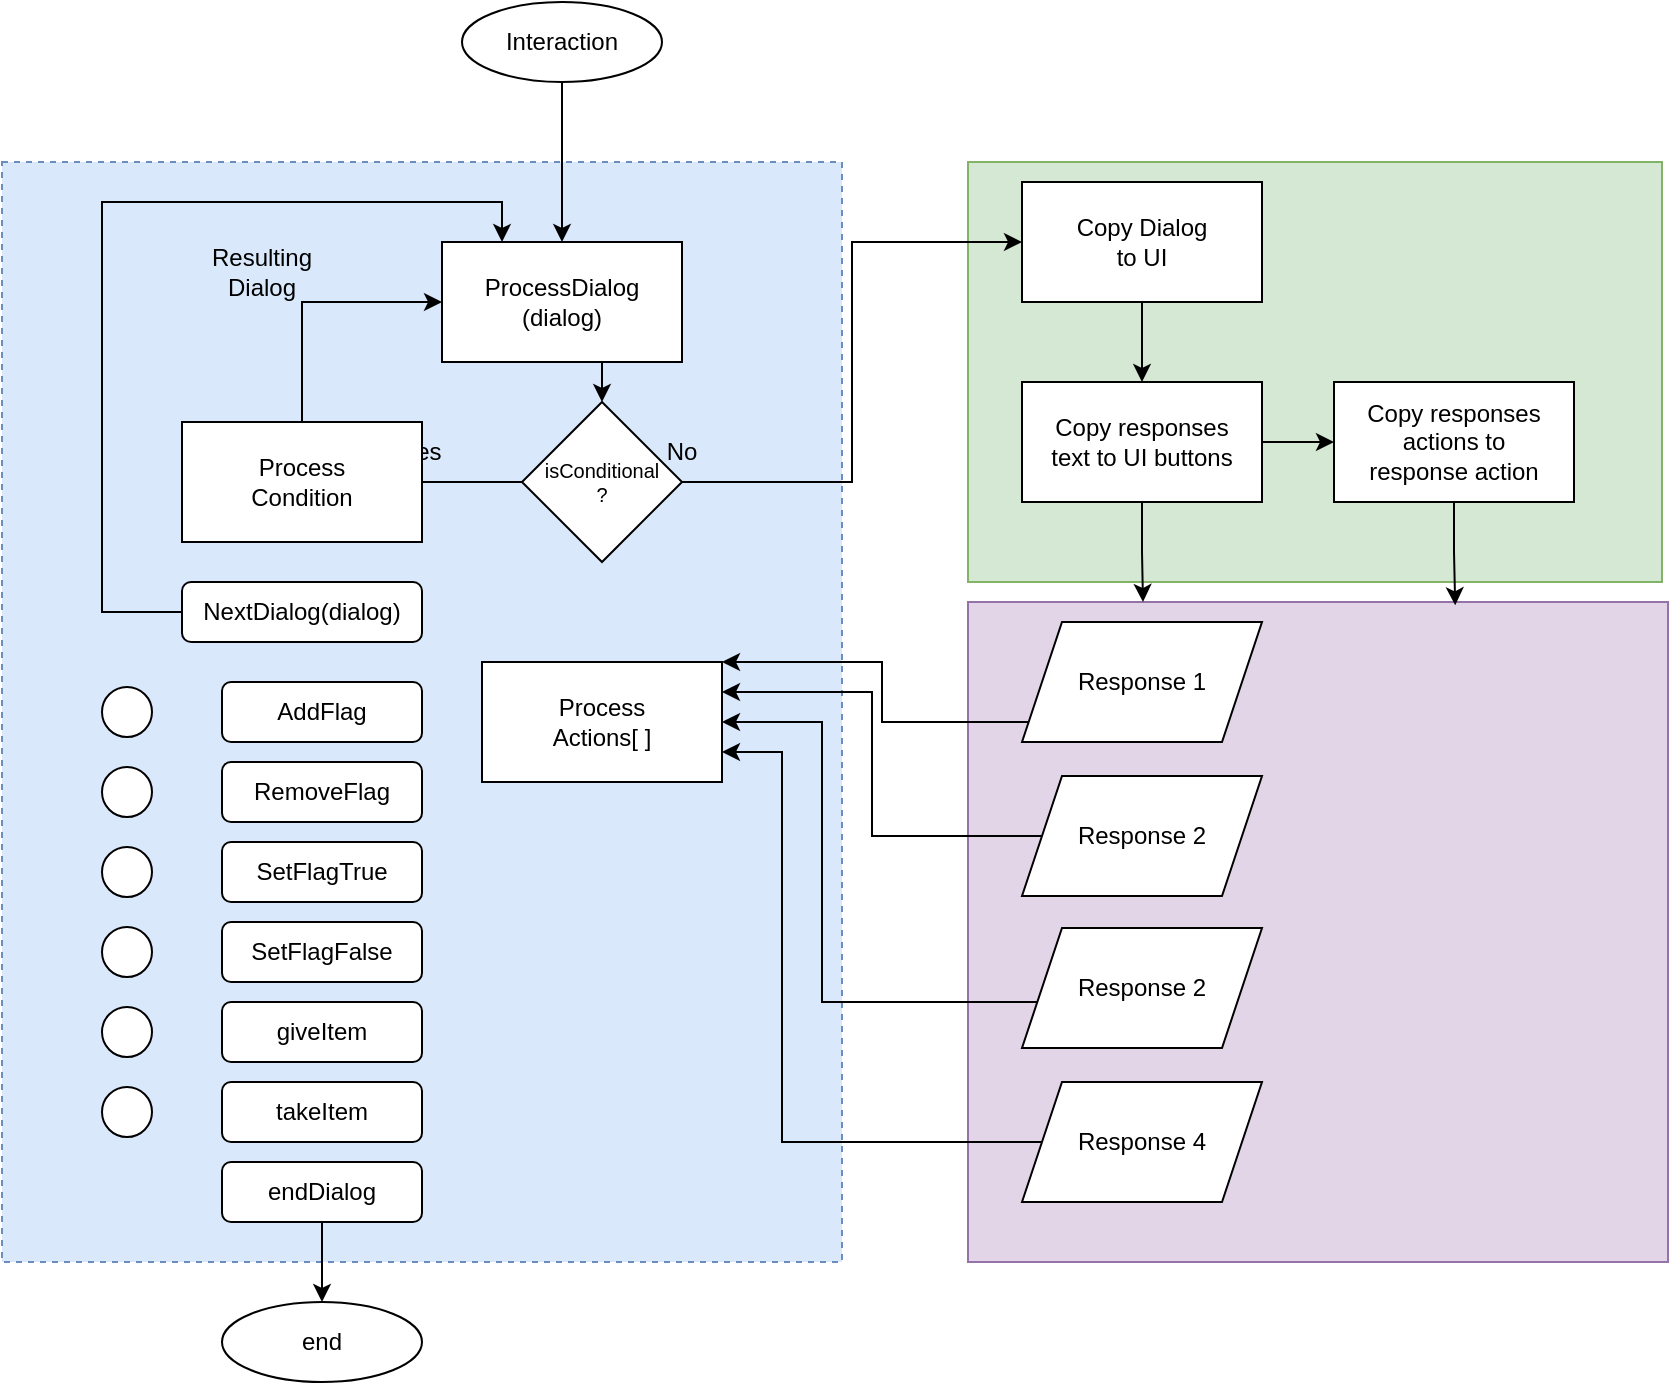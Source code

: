 <mxfile version="23.1.1" type="device">
  <diagram name="Page-1" id="edf60f1a-56cd-e834-aa8a-f176f3a09ee4">
    <mxGraphModel dx="1434" dy="746" grid="1" gridSize="10" guides="1" tooltips="1" connect="1" arrows="1" fold="1" page="1" pageScale="1" pageWidth="1100" pageHeight="850" background="none" math="0" shadow="0">
      <root>
        <mxCell id="0" />
        <mxCell id="1" parent="0" />
        <mxCell id="ZDEfIaSkDqP6nMyyf2R--41" value="" style="rounded=0;whiteSpace=wrap;html=1;fillColor=#d5e8d4;strokeColor=#82b366;" vertex="1" parent="1">
          <mxGeometry x="513" y="130" width="347" height="210" as="geometry" />
        </mxCell>
        <mxCell id="ZDEfIaSkDqP6nMyyf2R--36" value="" style="rounded=0;whiteSpace=wrap;html=1;fillColor=#e1d5e7;strokeColor=#9673a6;" vertex="1" parent="1">
          <mxGeometry x="513" y="350" width="350" height="330" as="geometry" />
        </mxCell>
        <mxCell id="ZDEfIaSkDqP6nMyyf2R--31" value="" style="rounded=0;whiteSpace=wrap;html=1;dashed=1;fillColor=#dae8fc;strokeColor=#6c8ebf;" vertex="1" parent="1">
          <mxGeometry x="30" y="130" width="420" height="550" as="geometry" />
        </mxCell>
        <mxCell id="ZDEfIaSkDqP6nMyyf2R--6" style="edgeStyle=orthogonalEdgeStyle;rounded=0;orthogonalLoop=1;jettySize=auto;html=1;exitX=0.5;exitY=1;exitDx=0;exitDy=0;entryX=0.5;entryY=0;entryDx=0;entryDy=0;" edge="1" parent="1" source="ZDEfIaSkDqP6nMyyf2R--1" target="ZDEfIaSkDqP6nMyyf2R--2">
          <mxGeometry relative="1" as="geometry" />
        </mxCell>
        <mxCell id="ZDEfIaSkDqP6nMyyf2R--1" value="ProcessDialog&lt;br&gt;(dialog)" style="rounded=0;whiteSpace=wrap;html=1;" vertex="1" parent="1">
          <mxGeometry x="250" y="170" width="120" height="60" as="geometry" />
        </mxCell>
        <mxCell id="ZDEfIaSkDqP6nMyyf2R--4" style="edgeStyle=orthogonalEdgeStyle;rounded=0;orthogonalLoop=1;jettySize=auto;html=1;exitX=1;exitY=0.5;exitDx=0;exitDy=0;entryX=0;entryY=0.5;entryDx=0;entryDy=0;" edge="1" parent="1" source="ZDEfIaSkDqP6nMyyf2R--2" target="ZDEfIaSkDqP6nMyyf2R--3">
          <mxGeometry relative="1" as="geometry" />
        </mxCell>
        <mxCell id="ZDEfIaSkDqP6nMyyf2R--8" value="" style="edgeStyle=orthogonalEdgeStyle;rounded=0;orthogonalLoop=1;jettySize=auto;html=1;" edge="1" parent="1" source="ZDEfIaSkDqP6nMyyf2R--2">
          <mxGeometry relative="1" as="geometry">
            <mxPoint x="190" y="290" as="targetPoint" />
          </mxGeometry>
        </mxCell>
        <mxCell id="ZDEfIaSkDqP6nMyyf2R--2" value="isConditional&lt;br style=&quot;font-size: 10px;&quot;&gt;?" style="rhombus;whiteSpace=wrap;html=1;fontSize=10;" vertex="1" parent="1">
          <mxGeometry x="290" y="250" width="80" height="80" as="geometry" />
        </mxCell>
        <mxCell id="ZDEfIaSkDqP6nMyyf2R--17" style="edgeStyle=orthogonalEdgeStyle;rounded=0;orthogonalLoop=1;jettySize=auto;html=1;exitX=0.5;exitY=1;exitDx=0;exitDy=0;entryX=0.5;entryY=0;entryDx=0;entryDy=0;" edge="1" parent="1" source="ZDEfIaSkDqP6nMyyf2R--3" target="ZDEfIaSkDqP6nMyyf2R--16">
          <mxGeometry relative="1" as="geometry" />
        </mxCell>
        <mxCell id="ZDEfIaSkDqP6nMyyf2R--3" value="Copy Dialog&lt;br&gt;to UI" style="rounded=0;whiteSpace=wrap;html=1;" vertex="1" parent="1">
          <mxGeometry x="540" y="140" width="120" height="60" as="geometry" />
        </mxCell>
        <mxCell id="ZDEfIaSkDqP6nMyyf2R--5" value="No" style="text;html=1;strokeColor=none;fillColor=none;align=center;verticalAlign=middle;whiteSpace=wrap;rounded=0;" vertex="1" parent="1">
          <mxGeometry x="340" y="260" width="60" height="30" as="geometry" />
        </mxCell>
        <mxCell id="ZDEfIaSkDqP6nMyyf2R--9" value="Yes" style="text;html=1;strokeColor=none;fillColor=none;align=center;verticalAlign=middle;whiteSpace=wrap;rounded=0;" vertex="1" parent="1">
          <mxGeometry x="210" y="260" width="60" height="30" as="geometry" />
        </mxCell>
        <mxCell id="ZDEfIaSkDqP6nMyyf2R--12" style="edgeStyle=orthogonalEdgeStyle;rounded=0;orthogonalLoop=1;jettySize=auto;html=1;exitX=0.5;exitY=0;exitDx=0;exitDy=0;entryX=0;entryY=0.5;entryDx=0;entryDy=0;" edge="1" parent="1" source="ZDEfIaSkDqP6nMyyf2R--11" target="ZDEfIaSkDqP6nMyyf2R--1">
          <mxGeometry relative="1" as="geometry" />
        </mxCell>
        <mxCell id="ZDEfIaSkDqP6nMyyf2R--11" value="Process&lt;br&gt;Condition" style="rounded=0;whiteSpace=wrap;html=1;" vertex="1" parent="1">
          <mxGeometry x="120" y="260" width="120" height="60" as="geometry" />
        </mxCell>
        <mxCell id="ZDEfIaSkDqP6nMyyf2R--13" value="Resulting Dialog" style="text;html=1;strokeColor=none;fillColor=none;align=center;verticalAlign=middle;whiteSpace=wrap;rounded=0;" vertex="1" parent="1">
          <mxGeometry x="130" y="170" width="60" height="30" as="geometry" />
        </mxCell>
        <mxCell id="ZDEfIaSkDqP6nMyyf2R--20" style="edgeStyle=orthogonalEdgeStyle;rounded=0;orthogonalLoop=1;jettySize=auto;html=1;" edge="1" parent="1" source="ZDEfIaSkDqP6nMyyf2R--14" target="ZDEfIaSkDqP6nMyyf2R--1">
          <mxGeometry relative="1" as="geometry" />
        </mxCell>
        <mxCell id="ZDEfIaSkDqP6nMyyf2R--14" value="Interaction" style="ellipse;whiteSpace=wrap;html=1;" vertex="1" parent="1">
          <mxGeometry x="260" y="50" width="100" height="40" as="geometry" />
        </mxCell>
        <mxCell id="ZDEfIaSkDqP6nMyyf2R--38" style="edgeStyle=orthogonalEdgeStyle;rounded=0;orthogonalLoop=1;jettySize=auto;html=1;entryX=0.25;entryY=0;entryDx=0;entryDy=0;" edge="1" parent="1" source="ZDEfIaSkDqP6nMyyf2R--16" target="ZDEfIaSkDqP6nMyyf2R--36">
          <mxGeometry relative="1" as="geometry" />
        </mxCell>
        <mxCell id="ZDEfIaSkDqP6nMyyf2R--40" style="edgeStyle=orthogonalEdgeStyle;rounded=0;orthogonalLoop=1;jettySize=auto;html=1;entryX=0;entryY=0.5;entryDx=0;entryDy=0;" edge="1" parent="1" source="ZDEfIaSkDqP6nMyyf2R--16" target="ZDEfIaSkDqP6nMyyf2R--37">
          <mxGeometry relative="1" as="geometry" />
        </mxCell>
        <mxCell id="ZDEfIaSkDqP6nMyyf2R--16" value="Copy responses&lt;br&gt;text to UI buttons" style="rounded=0;whiteSpace=wrap;html=1;" vertex="1" parent="1">
          <mxGeometry x="540" y="240" width="120" height="60" as="geometry" />
        </mxCell>
        <mxCell id="ZDEfIaSkDqP6nMyyf2R--23" style="edgeStyle=orthogonalEdgeStyle;rounded=0;orthogonalLoop=1;jettySize=auto;html=1;exitX=0;exitY=0.5;exitDx=0;exitDy=0;entryX=1;entryY=0;entryDx=0;entryDy=0;" edge="1" parent="1" source="ZDEfIaSkDqP6nMyyf2R--21" target="ZDEfIaSkDqP6nMyyf2R--22">
          <mxGeometry relative="1" as="geometry">
            <Array as="points">
              <mxPoint x="550" y="410" />
              <mxPoint x="470" y="410" />
              <mxPoint x="470" y="380" />
            </Array>
          </mxGeometry>
        </mxCell>
        <mxCell id="ZDEfIaSkDqP6nMyyf2R--21" value="Response 1" style="shape=parallelogram;perimeter=parallelogramPerimeter;whiteSpace=wrap;html=1;fixedSize=1;" vertex="1" parent="1">
          <mxGeometry x="540" y="360" width="120" height="60" as="geometry" />
        </mxCell>
        <mxCell id="ZDEfIaSkDqP6nMyyf2R--22" value="Process&lt;br&gt;Actions[ ]" style="rounded=0;whiteSpace=wrap;html=1;" vertex="1" parent="1">
          <mxGeometry x="270" y="380" width="120" height="60" as="geometry" />
        </mxCell>
        <mxCell id="ZDEfIaSkDqP6nMyyf2R--27" style="edgeStyle=orthogonalEdgeStyle;rounded=0;orthogonalLoop=1;jettySize=auto;html=1;entryX=1;entryY=0.25;entryDx=0;entryDy=0;" edge="1" parent="1" source="ZDEfIaSkDqP6nMyyf2R--24" target="ZDEfIaSkDqP6nMyyf2R--22">
          <mxGeometry relative="1" as="geometry" />
        </mxCell>
        <mxCell id="ZDEfIaSkDqP6nMyyf2R--24" value="Response 2" style="shape=parallelogram;perimeter=parallelogramPerimeter;whiteSpace=wrap;html=1;fixedSize=1;" vertex="1" parent="1">
          <mxGeometry x="540" y="437" width="120" height="60" as="geometry" />
        </mxCell>
        <mxCell id="ZDEfIaSkDqP6nMyyf2R--28" style="edgeStyle=orthogonalEdgeStyle;rounded=0;orthogonalLoop=1;jettySize=auto;html=1;entryX=1;entryY=0.5;entryDx=0;entryDy=0;" edge="1" parent="1" source="ZDEfIaSkDqP6nMyyf2R--25" target="ZDEfIaSkDqP6nMyyf2R--22">
          <mxGeometry relative="1" as="geometry">
            <Array as="points">
              <mxPoint x="440" y="550" />
              <mxPoint x="440" y="410" />
            </Array>
          </mxGeometry>
        </mxCell>
        <mxCell id="ZDEfIaSkDqP6nMyyf2R--25" value="Response 2" style="shape=parallelogram;perimeter=parallelogramPerimeter;whiteSpace=wrap;html=1;fixedSize=1;" vertex="1" parent="1">
          <mxGeometry x="540" y="513" width="120" height="60" as="geometry" />
        </mxCell>
        <mxCell id="ZDEfIaSkDqP6nMyyf2R--29" style="edgeStyle=orthogonalEdgeStyle;rounded=0;orthogonalLoop=1;jettySize=auto;html=1;entryX=1;entryY=0.75;entryDx=0;entryDy=0;" edge="1" parent="1" source="ZDEfIaSkDqP6nMyyf2R--26" target="ZDEfIaSkDqP6nMyyf2R--22">
          <mxGeometry relative="1" as="geometry">
            <Array as="points">
              <mxPoint x="420" y="620" />
              <mxPoint x="420" y="425" />
            </Array>
          </mxGeometry>
        </mxCell>
        <mxCell id="ZDEfIaSkDqP6nMyyf2R--26" value="Response 4" style="shape=parallelogram;perimeter=parallelogramPerimeter;whiteSpace=wrap;html=1;fixedSize=1;" vertex="1" parent="1">
          <mxGeometry x="540" y="590" width="120" height="60" as="geometry" />
        </mxCell>
        <mxCell id="ZDEfIaSkDqP6nMyyf2R--42" style="edgeStyle=orthogonalEdgeStyle;rounded=0;orthogonalLoop=1;jettySize=auto;html=1;entryX=0.25;entryY=0;entryDx=0;entryDy=0;" edge="1" parent="1" source="ZDEfIaSkDqP6nMyyf2R--32" target="ZDEfIaSkDqP6nMyyf2R--1">
          <mxGeometry relative="1" as="geometry">
            <Array as="points">
              <mxPoint x="80" y="355" />
              <mxPoint x="80" y="150" />
              <mxPoint x="280" y="150" />
            </Array>
          </mxGeometry>
        </mxCell>
        <mxCell id="ZDEfIaSkDqP6nMyyf2R--32" value="NextDialog(dialog)" style="rounded=1;whiteSpace=wrap;html=1;" vertex="1" parent="1">
          <mxGeometry x="120" y="340" width="120" height="30" as="geometry" />
        </mxCell>
        <mxCell id="ZDEfIaSkDqP6nMyyf2R--33" value="AddFlag" style="rounded=1;whiteSpace=wrap;html=1;" vertex="1" parent="1">
          <mxGeometry x="140" y="390" width="100" height="30" as="geometry" />
        </mxCell>
        <mxCell id="ZDEfIaSkDqP6nMyyf2R--34" value="RemoveFlag" style="rounded=1;whiteSpace=wrap;html=1;" vertex="1" parent="1">
          <mxGeometry x="140" y="430" width="100" height="30" as="geometry" />
        </mxCell>
        <mxCell id="ZDEfIaSkDqP6nMyyf2R--37" value="Copy responses&lt;br&gt;actions to &lt;br&gt;response action" style="rounded=0;whiteSpace=wrap;html=1;" vertex="1" parent="1">
          <mxGeometry x="696" y="240" width="120" height="60" as="geometry" />
        </mxCell>
        <mxCell id="ZDEfIaSkDqP6nMyyf2R--39" style="edgeStyle=orthogonalEdgeStyle;rounded=0;orthogonalLoop=1;jettySize=auto;html=1;entryX=0.696;entryY=0.005;entryDx=0;entryDy=0;entryPerimeter=0;" edge="1" parent="1" source="ZDEfIaSkDqP6nMyyf2R--37" target="ZDEfIaSkDqP6nMyyf2R--36">
          <mxGeometry relative="1" as="geometry" />
        </mxCell>
        <mxCell id="ZDEfIaSkDqP6nMyyf2R--43" value="" style="ellipse;whiteSpace=wrap;html=1;aspect=fixed;" vertex="1" parent="1">
          <mxGeometry x="80" y="392.5" width="25" height="25" as="geometry" />
        </mxCell>
        <mxCell id="ZDEfIaSkDqP6nMyyf2R--44" value="" style="ellipse;whiteSpace=wrap;html=1;aspect=fixed;" vertex="1" parent="1">
          <mxGeometry x="80" y="432.5" width="25" height="25" as="geometry" />
        </mxCell>
        <mxCell id="ZDEfIaSkDqP6nMyyf2R--45" value="SetFlagTrue" style="rounded=1;whiteSpace=wrap;html=1;" vertex="1" parent="1">
          <mxGeometry x="140" y="470" width="100" height="30" as="geometry" />
        </mxCell>
        <mxCell id="ZDEfIaSkDqP6nMyyf2R--46" value="SetFlagFalse" style="rounded=1;whiteSpace=wrap;html=1;" vertex="1" parent="1">
          <mxGeometry x="140" y="510" width="100" height="30" as="geometry" />
        </mxCell>
        <mxCell id="ZDEfIaSkDqP6nMyyf2R--47" value="giveItem" style="rounded=1;whiteSpace=wrap;html=1;" vertex="1" parent="1">
          <mxGeometry x="140" y="550" width="100" height="30" as="geometry" />
        </mxCell>
        <mxCell id="ZDEfIaSkDqP6nMyyf2R--48" value="takeItem" style="rounded=1;whiteSpace=wrap;html=1;" vertex="1" parent="1">
          <mxGeometry x="140" y="590" width="100" height="30" as="geometry" />
        </mxCell>
        <mxCell id="ZDEfIaSkDqP6nMyyf2R--51" style="edgeStyle=orthogonalEdgeStyle;rounded=0;orthogonalLoop=1;jettySize=auto;html=1;entryX=0.5;entryY=0;entryDx=0;entryDy=0;" edge="1" parent="1" source="ZDEfIaSkDqP6nMyyf2R--49" target="ZDEfIaSkDqP6nMyyf2R--50">
          <mxGeometry relative="1" as="geometry" />
        </mxCell>
        <mxCell id="ZDEfIaSkDqP6nMyyf2R--49" value="endDialog" style="rounded=1;whiteSpace=wrap;html=1;" vertex="1" parent="1">
          <mxGeometry x="140" y="630" width="100" height="30" as="geometry" />
        </mxCell>
        <mxCell id="ZDEfIaSkDqP6nMyyf2R--50" value="end" style="ellipse;whiteSpace=wrap;html=1;" vertex="1" parent="1">
          <mxGeometry x="140" y="700" width="100" height="40" as="geometry" />
        </mxCell>
        <mxCell id="ZDEfIaSkDqP6nMyyf2R--52" value="" style="ellipse;whiteSpace=wrap;html=1;aspect=fixed;" vertex="1" parent="1">
          <mxGeometry x="80" y="472.5" width="25" height="25" as="geometry" />
        </mxCell>
        <mxCell id="ZDEfIaSkDqP6nMyyf2R--53" value="" style="ellipse;whiteSpace=wrap;html=1;aspect=fixed;" vertex="1" parent="1">
          <mxGeometry x="80" y="512.5" width="25" height="25" as="geometry" />
        </mxCell>
        <mxCell id="ZDEfIaSkDqP6nMyyf2R--54" value="" style="ellipse;whiteSpace=wrap;html=1;aspect=fixed;" vertex="1" parent="1">
          <mxGeometry x="80" y="552.5" width="25" height="25" as="geometry" />
        </mxCell>
        <mxCell id="ZDEfIaSkDqP6nMyyf2R--55" value="" style="ellipse;whiteSpace=wrap;html=1;aspect=fixed;" vertex="1" parent="1">
          <mxGeometry x="80" y="592.5" width="25" height="25" as="geometry" />
        </mxCell>
      </root>
    </mxGraphModel>
  </diagram>
</mxfile>
